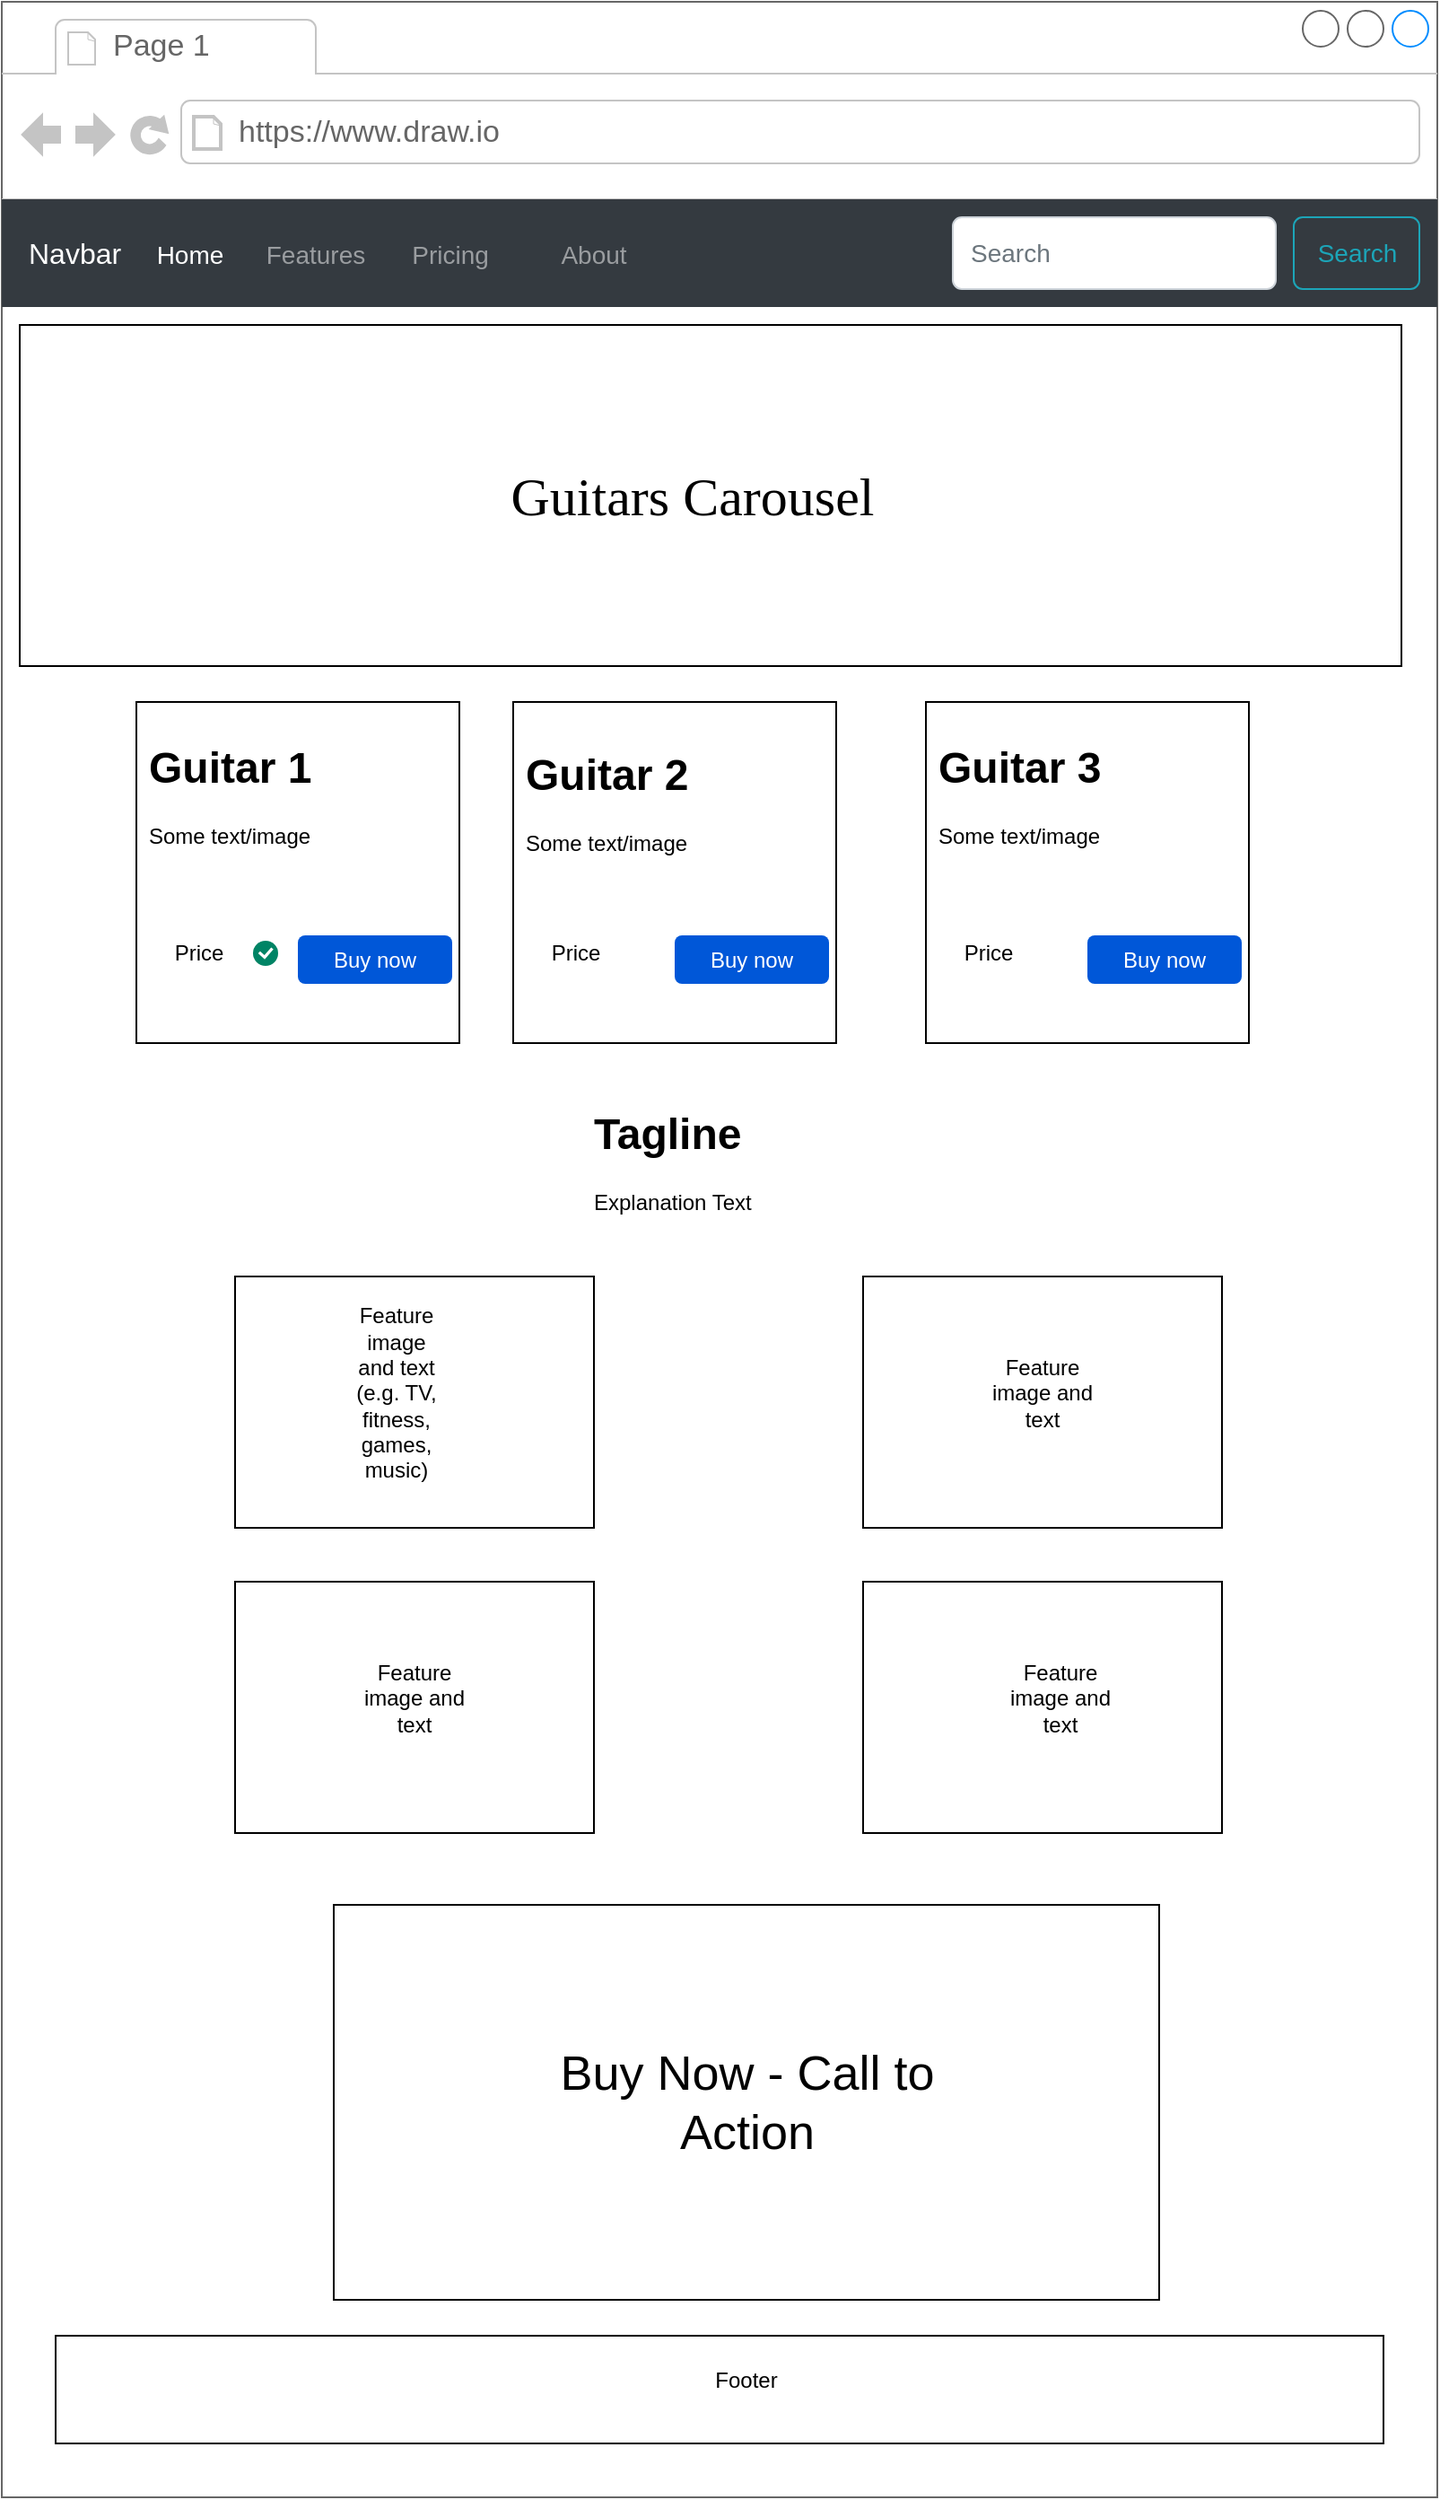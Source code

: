 <mxfile scale="1" border="0" version="24.0.7" type="device">
  <diagram name="Page-1" id="zeUAoeYTYEMwCBAbQ9nX">
    <mxGraphModel dx="3137" dy="1163" grid="1" gridSize="10" guides="1" tooltips="1" connect="1" arrows="1" fold="1" page="1" pageScale="1" pageWidth="850" pageHeight="1100" math="0" shadow="0">
      <root>
        <mxCell id="0" />
        <mxCell id="1" parent="0" />
        <mxCell id="qCNQR4URj5oET9t-w2uO-11" value="" style="strokeWidth=1;shadow=0;dashed=0;align=center;html=1;shape=mxgraph.mockup.containers.browserWindow;rSize=0;strokeColor=#666666;strokeColor2=#008cff;strokeColor3=#c4c4c4;mainText=,;recursiveResize=0;" parent="1" vertex="1">
          <mxGeometry x="-825" y="30" width="800" height="1390" as="geometry" />
        </mxCell>
        <mxCell id="qCNQR4URj5oET9t-w2uO-12" value="Page 1" style="strokeWidth=1;shadow=0;dashed=0;align=center;html=1;shape=mxgraph.mockup.containers.anchor;fontSize=17;fontColor=#666666;align=left;whiteSpace=wrap;" parent="qCNQR4URj5oET9t-w2uO-11" vertex="1">
          <mxGeometry x="60" y="12" width="110" height="26" as="geometry" />
        </mxCell>
        <mxCell id="qCNQR4URj5oET9t-w2uO-13" value="https://www.draw.io" style="strokeWidth=1;shadow=0;dashed=0;align=center;html=1;shape=mxgraph.mockup.containers.anchor;rSize=0;fontSize=17;fontColor=#666666;align=left;" parent="qCNQR4URj5oET9t-w2uO-11" vertex="1">
          <mxGeometry x="130" y="60" width="250" height="26" as="geometry" />
        </mxCell>
        <mxCell id="qCNQR4URj5oET9t-w2uO-26" value="Navbar" style="html=1;shadow=0;dashed=0;fillColor=#343A40;strokeColor=none;fontSize=16;fontColor=#ffffff;align=left;spacing=15;" parent="qCNQR4URj5oET9t-w2uO-11" vertex="1">
          <mxGeometry y="110" width="800" height="60" as="geometry" />
        </mxCell>
        <mxCell id="qCNQR4URj5oET9t-w2uO-27" value="Home" style="fillColor=none;strokeColor=none;fontSize=14;fontColor=#ffffff;align=center;" parent="qCNQR4URj5oET9t-w2uO-26" vertex="1">
          <mxGeometry width="70" height="40" relative="1" as="geometry">
            <mxPoint x="70" y="10" as="offset" />
          </mxGeometry>
        </mxCell>
        <mxCell id="qCNQR4URj5oET9t-w2uO-28" value="Features" style="fillColor=none;strokeColor=none;fontSize=14;fontColor=#9A9DA0;align=center;" parent="qCNQR4URj5oET9t-w2uO-26" vertex="1">
          <mxGeometry width="70" height="40" relative="1" as="geometry">
            <mxPoint x="140" y="10" as="offset" />
          </mxGeometry>
        </mxCell>
        <mxCell id="qCNQR4URj5oET9t-w2uO-29" value="Pricing" style="fillColor=none;strokeColor=none;fontSize=14;fontColor=#9A9DA0;align=center;spacingRight=0;" parent="qCNQR4URj5oET9t-w2uO-26" vertex="1">
          <mxGeometry width="80" height="40" relative="1" as="geometry">
            <mxPoint x="210" y="10" as="offset" />
          </mxGeometry>
        </mxCell>
        <mxCell id="qCNQR4URj5oET9t-w2uO-30" value="About" style="fillColor=none;strokeColor=none;fontSize=14;fontColor=#9A9DA0;align=center;" parent="qCNQR4URj5oET9t-w2uO-26" vertex="1">
          <mxGeometry width="80" height="40" relative="1" as="geometry">
            <mxPoint x="290" y="10" as="offset" />
          </mxGeometry>
        </mxCell>
        <mxCell id="qCNQR4URj5oET9t-w2uO-31" value="Search" style="html=1;shadow=0;dashed=0;shape=mxgraph.bootstrap.rrect;rSize=5;fontSize=14;fontColor=#1CA5B8;strokeColor=#1CA5B8;fillColor=none;" parent="qCNQR4URj5oET9t-w2uO-26" vertex="1">
          <mxGeometry x="1" width="70" height="40" relative="1" as="geometry">
            <mxPoint x="-80" y="10" as="offset" />
          </mxGeometry>
        </mxCell>
        <mxCell id="qCNQR4URj5oET9t-w2uO-32" value="Search" style="html=1;shadow=0;dashed=0;shape=mxgraph.bootstrap.rrect;rSize=5;fontSize=14;fontColor=#6C767D;strokeColor=#CED4DA;fillColor=#ffffff;align=left;spacing=10;" parent="qCNQR4URj5oET9t-w2uO-26" vertex="1">
          <mxGeometry x="1" width="180" height="40" relative="1" as="geometry">
            <mxPoint x="-270" y="10" as="offset" />
          </mxGeometry>
        </mxCell>
        <mxCell id="qCNQR4URj5oET9t-w2uO-33" value="" style="rounded=0;whiteSpace=wrap;html=1;" parent="qCNQR4URj5oET9t-w2uO-11" vertex="1">
          <mxGeometry x="10" y="180" width="770" height="190" as="geometry" />
        </mxCell>
        <mxCell id="qCNQR4URj5oET9t-w2uO-35" value="&lt;font style=&quot;font-size: 30px;&quot; face=&quot;Verdana&quot;&gt;Guitars Carousel&lt;/font&gt;" style="text;html=1;align=center;verticalAlign=middle;whiteSpace=wrap;rounded=0;opacity=50;" parent="qCNQR4URj5oET9t-w2uO-11" vertex="1">
          <mxGeometry x="50" y="200" width="670" height="150" as="geometry" />
        </mxCell>
        <mxCell id="qCNQR4URj5oET9t-w2uO-38" value="" style="rounded=0;whiteSpace=wrap;html=1;" parent="qCNQR4URj5oET9t-w2uO-11" vertex="1">
          <mxGeometry x="75" y="390" width="180" height="190" as="geometry" />
        </mxCell>
        <mxCell id="qCNQR4URj5oET9t-w2uO-41" value="" style="rounded=0;whiteSpace=wrap;html=1;" parent="qCNQR4URj5oET9t-w2uO-11" vertex="1">
          <mxGeometry x="285" y="390" width="180" height="190" as="geometry" />
        </mxCell>
        <mxCell id="qCNQR4URj5oET9t-w2uO-42" value="" style="rounded=0;whiteSpace=wrap;html=1;" parent="qCNQR4URj5oET9t-w2uO-11" vertex="1">
          <mxGeometry x="515" y="390" width="180" height="190" as="geometry" />
        </mxCell>
        <mxCell id="qCNQR4URj5oET9t-w2uO-43" value="&lt;h1&gt;Guitar 1&lt;br&gt;&lt;/h1&gt;Some text/image" style="text;html=1;whiteSpace=wrap;overflow=hidden;rounded=0;" parent="qCNQR4URj5oET9t-w2uO-11" vertex="1">
          <mxGeometry x="80" y="390" width="180" height="120" as="geometry" />
        </mxCell>
        <mxCell id="qCNQR4URj5oET9t-w2uO-44" value="Buy now" style="rounded=1;fillColor=#0057D8;align=center;strokeColor=none;html=1;whiteSpace=wrap;fontColor=#ffffff;fontSize=12;sketch=0;" parent="qCNQR4URj5oET9t-w2uO-11" vertex="1">
          <mxGeometry x="165" y="520" width="86" height="27" as="geometry" />
        </mxCell>
        <mxCell id="qCNQR4URj5oET9t-w2uO-45" value="" style="html=1;shadow=0;dashed=0;shape=mxgraph.atlassian.checkbox;fillColor=#008465;strokeColor=none;html=1;sketch=0;" parent="qCNQR4URj5oET9t-w2uO-11" vertex="1">
          <mxGeometry x="140" y="523" width="14" height="14" as="geometry" />
        </mxCell>
        <mxCell id="qCNQR4URj5oET9t-w2uO-46" value="Price" style="text;html=1;align=center;verticalAlign=middle;whiteSpace=wrap;rounded=0;" parent="qCNQR4URj5oET9t-w2uO-11" vertex="1">
          <mxGeometry x="80" y="515" width="60" height="30" as="geometry" />
        </mxCell>
        <mxCell id="qCNQR4URj5oET9t-w2uO-47" value="&lt;h1 style=&quot;margin-top: 0px;&quot;&gt;Tagline&lt;/h1&gt;&lt;p&gt;Explanation Text&lt;br&gt;&lt;/p&gt;" style="text;html=1;whiteSpace=wrap;overflow=hidden;rounded=0;" parent="qCNQR4URj5oET9t-w2uO-11" vertex="1">
          <mxGeometry x="328" y="610" width="180" height="120" as="geometry" />
        </mxCell>
        <mxCell id="qCNQR4URj5oET9t-w2uO-54" value="&#xa;&lt;h1&gt;Guitar 2&lt;br&gt;&lt;/h1&gt;Some text/image&#xa;&#xa;" style="text;html=1;whiteSpace=wrap;overflow=hidden;rounded=0;" parent="qCNQR4URj5oET9t-w2uO-11" vertex="1">
          <mxGeometry x="290" y="380" width="180" height="120" as="geometry" />
        </mxCell>
        <mxCell id="qCNQR4URj5oET9t-w2uO-55" value="Buy now" style="rounded=1;fillColor=#0057D8;align=center;strokeColor=none;html=1;whiteSpace=wrap;fontColor=#ffffff;fontSize=12;sketch=0;" parent="qCNQR4URj5oET9t-w2uO-11" vertex="1">
          <mxGeometry x="375" y="520" width="86" height="27" as="geometry" />
        </mxCell>
        <mxCell id="qCNQR4URj5oET9t-w2uO-56" value="Price" style="text;html=1;align=center;verticalAlign=middle;whiteSpace=wrap;rounded=0;" parent="qCNQR4URj5oET9t-w2uO-11" vertex="1">
          <mxGeometry x="290" y="515" width="60" height="30" as="geometry" />
        </mxCell>
        <mxCell id="qCNQR4URj5oET9t-w2uO-57" value="&lt;h1&gt;Guitar 3&lt;br&gt;&lt;/h1&gt;Some text/image" style="text;html=1;whiteSpace=wrap;overflow=hidden;rounded=0;" parent="qCNQR4URj5oET9t-w2uO-11" vertex="1">
          <mxGeometry x="520" y="390" width="180" height="120" as="geometry" />
        </mxCell>
        <mxCell id="qCNQR4URj5oET9t-w2uO-58" value="Buy now" style="rounded=1;fillColor=#0057D8;align=center;strokeColor=none;html=1;whiteSpace=wrap;fontColor=#ffffff;fontSize=12;sketch=0;" parent="qCNQR4URj5oET9t-w2uO-11" vertex="1">
          <mxGeometry x="605" y="520" width="86" height="27" as="geometry" />
        </mxCell>
        <mxCell id="qCNQR4URj5oET9t-w2uO-59" value="Price" style="text;html=1;align=center;verticalAlign=middle;whiteSpace=wrap;rounded=0;" parent="qCNQR4URj5oET9t-w2uO-11" vertex="1">
          <mxGeometry x="520" y="515" width="60" height="30" as="geometry" />
        </mxCell>
        <mxCell id="qCNQR4URj5oET9t-w2uO-61" value="" style="rounded=0;whiteSpace=wrap;html=1;" parent="qCNQR4URj5oET9t-w2uO-11" vertex="1">
          <mxGeometry x="130" y="710" width="200" height="140" as="geometry" />
        </mxCell>
        <mxCell id="qCNQR4URj5oET9t-w2uO-62" value="" style="rounded=0;whiteSpace=wrap;html=1;" parent="qCNQR4URj5oET9t-w2uO-11" vertex="1">
          <mxGeometry x="480" y="710" width="200" height="140" as="geometry" />
        </mxCell>
        <mxCell id="qCNQR4URj5oET9t-w2uO-65" value="" style="rounded=0;whiteSpace=wrap;html=1;" parent="qCNQR4URj5oET9t-w2uO-11" vertex="1">
          <mxGeometry x="130" y="880" width="200" height="140" as="geometry" />
        </mxCell>
        <mxCell id="qCNQR4URj5oET9t-w2uO-66" value="" style="rounded=0;whiteSpace=wrap;html=1;" parent="qCNQR4URj5oET9t-w2uO-11" vertex="1">
          <mxGeometry x="480" y="880" width="200" height="140" as="geometry" />
        </mxCell>
        <mxCell id="qCNQR4URj5oET9t-w2uO-68" value="&lt;div&gt;Feature&lt;/div&gt;&lt;div&gt;image&lt;/div&gt;&lt;div&gt;and text&lt;/div&gt;&lt;div&gt;(e.g. TV,&lt;/div&gt;&lt;div&gt;fitness,&lt;/div&gt;&lt;div&gt;games, &lt;br&gt;&lt;/div&gt;&lt;div&gt;music)&lt;br&gt;&lt;/div&gt;" style="text;html=1;align=center;verticalAlign=middle;whiteSpace=wrap;rounded=0;" parent="qCNQR4URj5oET9t-w2uO-11" vertex="1">
          <mxGeometry x="190" y="760" width="60" height="30" as="geometry" />
        </mxCell>
        <mxCell id="qCNQR4URj5oET9t-w2uO-70" value="Feature image and text" style="text;html=1;align=center;verticalAlign=middle;whiteSpace=wrap;rounded=0;" parent="qCNQR4URj5oET9t-w2uO-11" vertex="1">
          <mxGeometry x="200" y="930" width="60" height="30" as="geometry" />
        </mxCell>
        <mxCell id="qCNQR4URj5oET9t-w2uO-71" value="" style="rounded=0;whiteSpace=wrap;html=1;" parent="qCNQR4URj5oET9t-w2uO-11" vertex="1">
          <mxGeometry x="30" y="1300" width="740" height="60" as="geometry" />
        </mxCell>
        <mxCell id="qCNQR4URj5oET9t-w2uO-72" value="Footer" style="text;html=1;align=center;verticalAlign=middle;whiteSpace=wrap;rounded=0;" parent="qCNQR4URj5oET9t-w2uO-11" vertex="1">
          <mxGeometry x="385" y="1310" width="60" height="30" as="geometry" />
        </mxCell>
        <mxCell id="qCNQR4URj5oET9t-w2uO-73" value="" style="rounded=0;whiteSpace=wrap;html=1;" parent="qCNQR4URj5oET9t-w2uO-11" vertex="1">
          <mxGeometry x="185" y="1060" width="460" height="220" as="geometry" />
        </mxCell>
        <mxCell id="qCNQR4URj5oET9t-w2uO-74" value="&lt;font style=&quot;font-size: 27px;&quot;&gt;Buy Now - Call to Action&lt;/font&gt;" style="text;html=1;align=center;verticalAlign=middle;whiteSpace=wrap;rounded=0;" parent="qCNQR4URj5oET9t-w2uO-11" vertex="1">
          <mxGeometry x="277.5" y="1155" width="275" height="30" as="geometry" />
        </mxCell>
        <mxCell id="P29kAe8o6QDThcXjjrXm-2" value="Feature image and text" style="text;html=1;align=center;verticalAlign=middle;whiteSpace=wrap;rounded=0;" vertex="1" parent="qCNQR4URj5oET9t-w2uO-11">
          <mxGeometry x="560" y="930" width="60" height="30" as="geometry" />
        </mxCell>
        <mxCell id="P29kAe8o6QDThcXjjrXm-3" value="Feature image and text" style="text;html=1;align=center;verticalAlign=middle;whiteSpace=wrap;rounded=0;" vertex="1" parent="qCNQR4URj5oET9t-w2uO-11">
          <mxGeometry x="550" y="760" width="60" height="30" as="geometry" />
        </mxCell>
        <mxCell id="qCNQR4URj5oET9t-w2uO-25" value="Untitled Layer" parent="0" />
      </root>
    </mxGraphModel>
  </diagram>
</mxfile>
